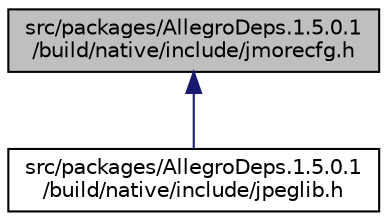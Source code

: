 digraph "src/packages/AllegroDeps.1.5.0.1/build/native/include/jmorecfg.h"
{
  edge [fontname="Helvetica",fontsize="10",labelfontname="Helvetica",labelfontsize="10"];
  node [fontname="Helvetica",fontsize="10",shape=record];
  Node1 [label="src/packages/AllegroDeps.1.5.0.1\l/build/native/include/jmorecfg.h",height=0.2,width=0.4,color="black", fillcolor="grey75", style="filled", fontcolor="black"];
  Node1 -> Node2 [dir="back",color="midnightblue",fontsize="10",style="solid"];
  Node2 [label="src/packages/AllegroDeps.1.5.0.1\l/build/native/include/jpeglib.h",height=0.2,width=0.4,color="black", fillcolor="white", style="filled",URL="$jpeglib_8h.html"];
}
